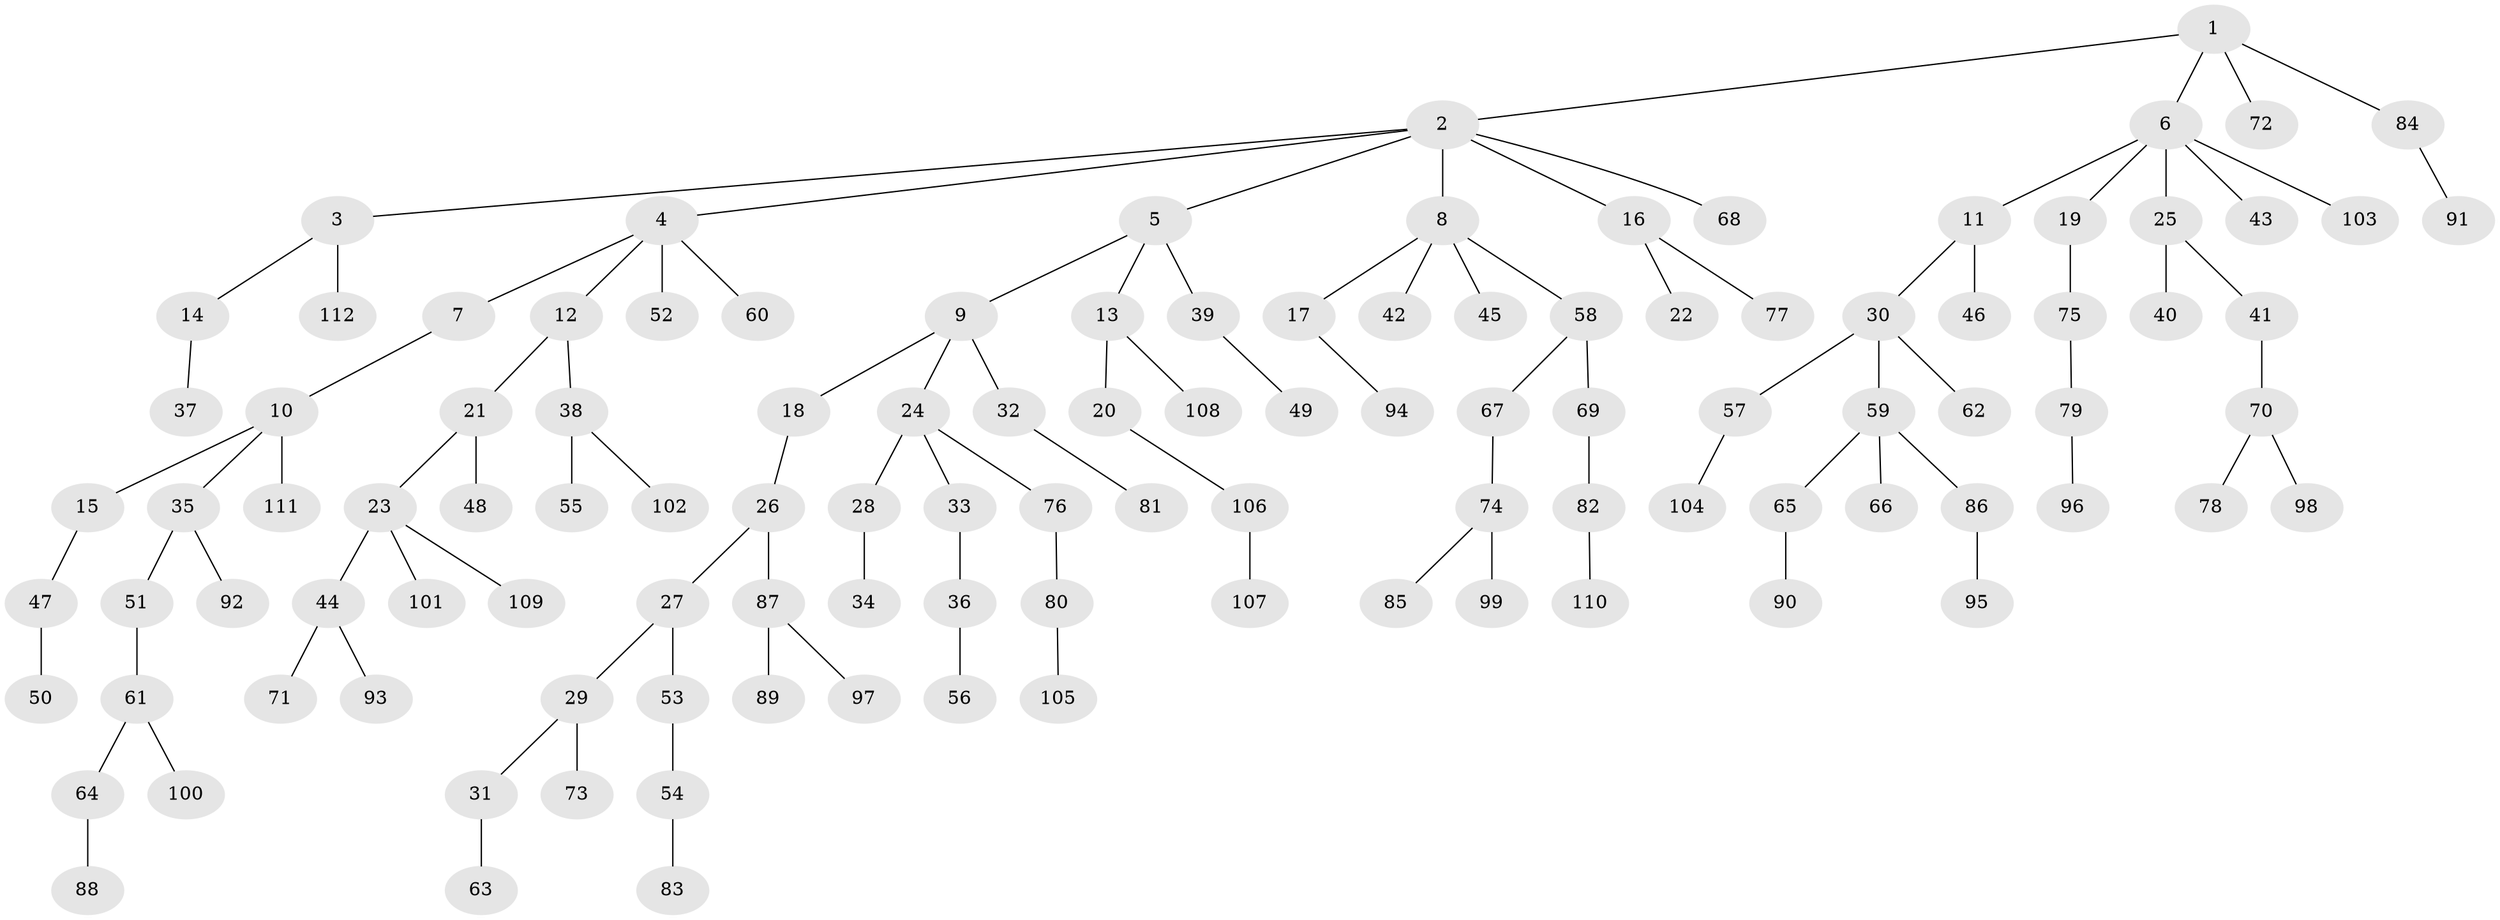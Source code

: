 // coarse degree distribution, {3: 0.175, 6: 0.0125, 2: 0.325, 4: 0.0625, 5: 0.0125, 1: 0.4125}
// Generated by graph-tools (version 1.1) at 2025/51/03/04/25 22:51:41]
// undirected, 112 vertices, 111 edges
graph export_dot {
  node [color=gray90,style=filled];
  1;
  2;
  3;
  4;
  5;
  6;
  7;
  8;
  9;
  10;
  11;
  12;
  13;
  14;
  15;
  16;
  17;
  18;
  19;
  20;
  21;
  22;
  23;
  24;
  25;
  26;
  27;
  28;
  29;
  30;
  31;
  32;
  33;
  34;
  35;
  36;
  37;
  38;
  39;
  40;
  41;
  42;
  43;
  44;
  45;
  46;
  47;
  48;
  49;
  50;
  51;
  52;
  53;
  54;
  55;
  56;
  57;
  58;
  59;
  60;
  61;
  62;
  63;
  64;
  65;
  66;
  67;
  68;
  69;
  70;
  71;
  72;
  73;
  74;
  75;
  76;
  77;
  78;
  79;
  80;
  81;
  82;
  83;
  84;
  85;
  86;
  87;
  88;
  89;
  90;
  91;
  92;
  93;
  94;
  95;
  96;
  97;
  98;
  99;
  100;
  101;
  102;
  103;
  104;
  105;
  106;
  107;
  108;
  109;
  110;
  111;
  112;
  1 -- 2;
  1 -- 6;
  1 -- 72;
  1 -- 84;
  2 -- 3;
  2 -- 4;
  2 -- 5;
  2 -- 8;
  2 -- 16;
  2 -- 68;
  3 -- 14;
  3 -- 112;
  4 -- 7;
  4 -- 12;
  4 -- 52;
  4 -- 60;
  5 -- 9;
  5 -- 13;
  5 -- 39;
  6 -- 11;
  6 -- 19;
  6 -- 25;
  6 -- 43;
  6 -- 103;
  7 -- 10;
  8 -- 17;
  8 -- 42;
  8 -- 45;
  8 -- 58;
  9 -- 18;
  9 -- 24;
  9 -- 32;
  10 -- 15;
  10 -- 35;
  10 -- 111;
  11 -- 30;
  11 -- 46;
  12 -- 21;
  12 -- 38;
  13 -- 20;
  13 -- 108;
  14 -- 37;
  15 -- 47;
  16 -- 22;
  16 -- 77;
  17 -- 94;
  18 -- 26;
  19 -- 75;
  20 -- 106;
  21 -- 23;
  21 -- 48;
  23 -- 44;
  23 -- 101;
  23 -- 109;
  24 -- 28;
  24 -- 33;
  24 -- 76;
  25 -- 40;
  25 -- 41;
  26 -- 27;
  26 -- 87;
  27 -- 29;
  27 -- 53;
  28 -- 34;
  29 -- 31;
  29 -- 73;
  30 -- 57;
  30 -- 59;
  30 -- 62;
  31 -- 63;
  32 -- 81;
  33 -- 36;
  35 -- 51;
  35 -- 92;
  36 -- 56;
  38 -- 55;
  38 -- 102;
  39 -- 49;
  41 -- 70;
  44 -- 71;
  44 -- 93;
  47 -- 50;
  51 -- 61;
  53 -- 54;
  54 -- 83;
  57 -- 104;
  58 -- 67;
  58 -- 69;
  59 -- 65;
  59 -- 66;
  59 -- 86;
  61 -- 64;
  61 -- 100;
  64 -- 88;
  65 -- 90;
  67 -- 74;
  69 -- 82;
  70 -- 78;
  70 -- 98;
  74 -- 85;
  74 -- 99;
  75 -- 79;
  76 -- 80;
  79 -- 96;
  80 -- 105;
  82 -- 110;
  84 -- 91;
  86 -- 95;
  87 -- 89;
  87 -- 97;
  106 -- 107;
}
